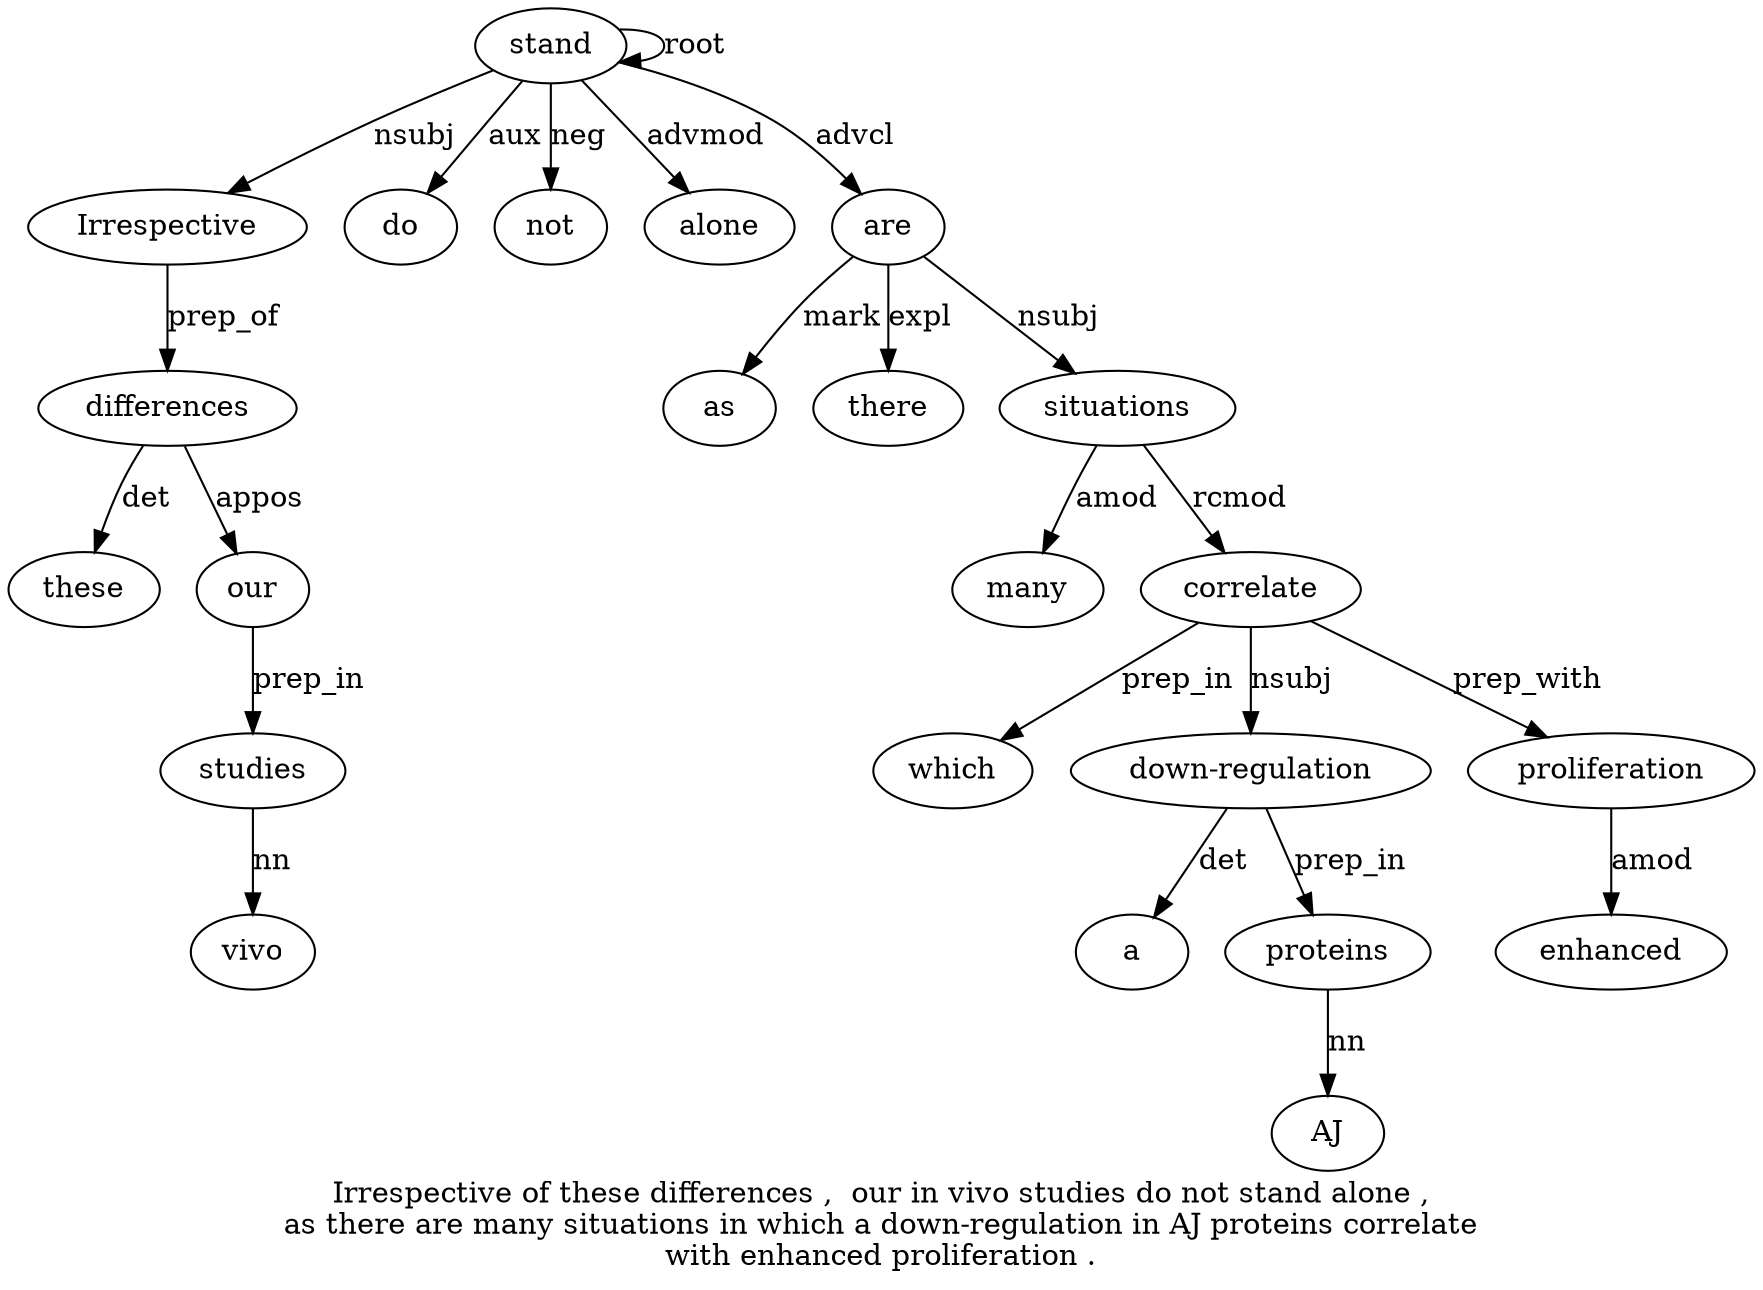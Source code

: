 digraph "Irrespective of these differences ,  our in vivo studies do not stand alone ,  as there are many situations in which a down-regulation in AJ proteins correlate with enhanced proliferation ." {
label="Irrespective of these differences ,  our in vivo studies do not stand alone ,
as there are many situations in which a down-regulation in AJ proteins correlate
with enhanced proliferation .";
stand12 [style=filled, fillcolor=white, label=stand];
Irrespective1 [style=filled, fillcolor=white, label=Irrespective];
stand12 -> Irrespective1  [label=nsubj];
differences4 [style=filled, fillcolor=white, label=differences];
these3 [style=filled, fillcolor=white, label=these];
differences4 -> these3  [label=det];
Irrespective1 -> differences4  [label=prep_of];
our6 [style=filled, fillcolor=white, label=our];
differences4 -> our6  [label=appos];
studies9 [style=filled, fillcolor=white, label=studies];
vivo8 [style=filled, fillcolor=white, label=vivo];
studies9 -> vivo8  [label=nn];
our6 -> studies9  [label=prep_in];
do10 [style=filled, fillcolor=white, label=do];
stand12 -> do10  [label=aux];
not11 [style=filled, fillcolor=white, label=not];
stand12 -> not11  [label=neg];
stand12 -> stand12  [label=root];
alone13 [style=filled, fillcolor=white, label=alone];
stand12 -> alone13  [label=advmod];
are17 [style=filled, fillcolor=white, label=are];
as15 [style=filled, fillcolor=white, label=as];
are17 -> as15  [label=mark];
there16 [style=filled, fillcolor=white, label=there];
are17 -> there16  [label=expl];
stand12 -> are17  [label=advcl];
situations19 [style=filled, fillcolor=white, label=situations];
many18 [style=filled, fillcolor=white, label=many];
situations19 -> many18  [label=amod];
are17 -> situations19  [label=nsubj];
correlate27 [style=filled, fillcolor=white, label=correlate];
which21 [style=filled, fillcolor=white, label=which];
correlate27 -> which21  [label=prep_in];
"down-regulation23" [style=filled, fillcolor=white, label="down-regulation"];
a22 [style=filled, fillcolor=white, label=a];
"down-regulation23" -> a22  [label=det];
correlate27 -> "down-regulation23"  [label=nsubj];
proteins26 [style=filled, fillcolor=white, label=proteins];
AJ25 [style=filled, fillcolor=white, label=AJ];
proteins26 -> AJ25  [label=nn];
"down-regulation23" -> proteins26  [label=prep_in];
situations19 -> correlate27  [label=rcmod];
proliferation30 [style=filled, fillcolor=white, label=proliferation];
enhanced29 [style=filled, fillcolor=white, label=enhanced];
proliferation30 -> enhanced29  [label=amod];
correlate27 -> proliferation30  [label=prep_with];
}
